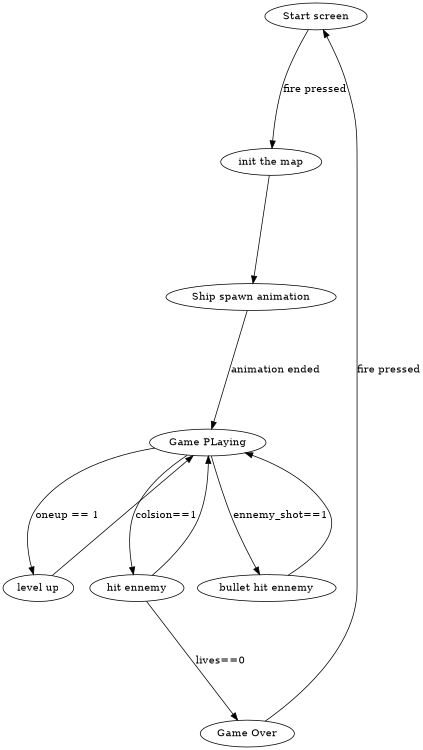 Digraph finite_state_machine {
	graph [ dpi = 200 ]; 
	ranksep=2; size = "7.5,7.5";
	PS [label="Start screen"];
	INIT [label="init the map"];
	SPAWN [label="Ship spawn animation"];
	PL [label="Game PLaying"];
	LVLUP [label="level up"];
	HIT [label="hit ennemy"];
	BH [label="bullet hit ennemy"];
	GO [label="Game Over"];
	
	size="8,5";
	node [shape = circle];

	PS -> INIT [ label = "fire pressed" ];
	INIT -> SPAWN;
	SPAWN ->PL [label="animation ended"];
	PL->LVLUP [label="oneup == 1"];
	LVLUP->PL;
	PL->HIT[label="colsion==1"];
	HIT->GO[label="lives==0"];
	HIT->PL;
	PL->BH[label="ennemy_shot==1"];
	BH->PL;
	GO->PS[label="fire pressed"]
	
}
